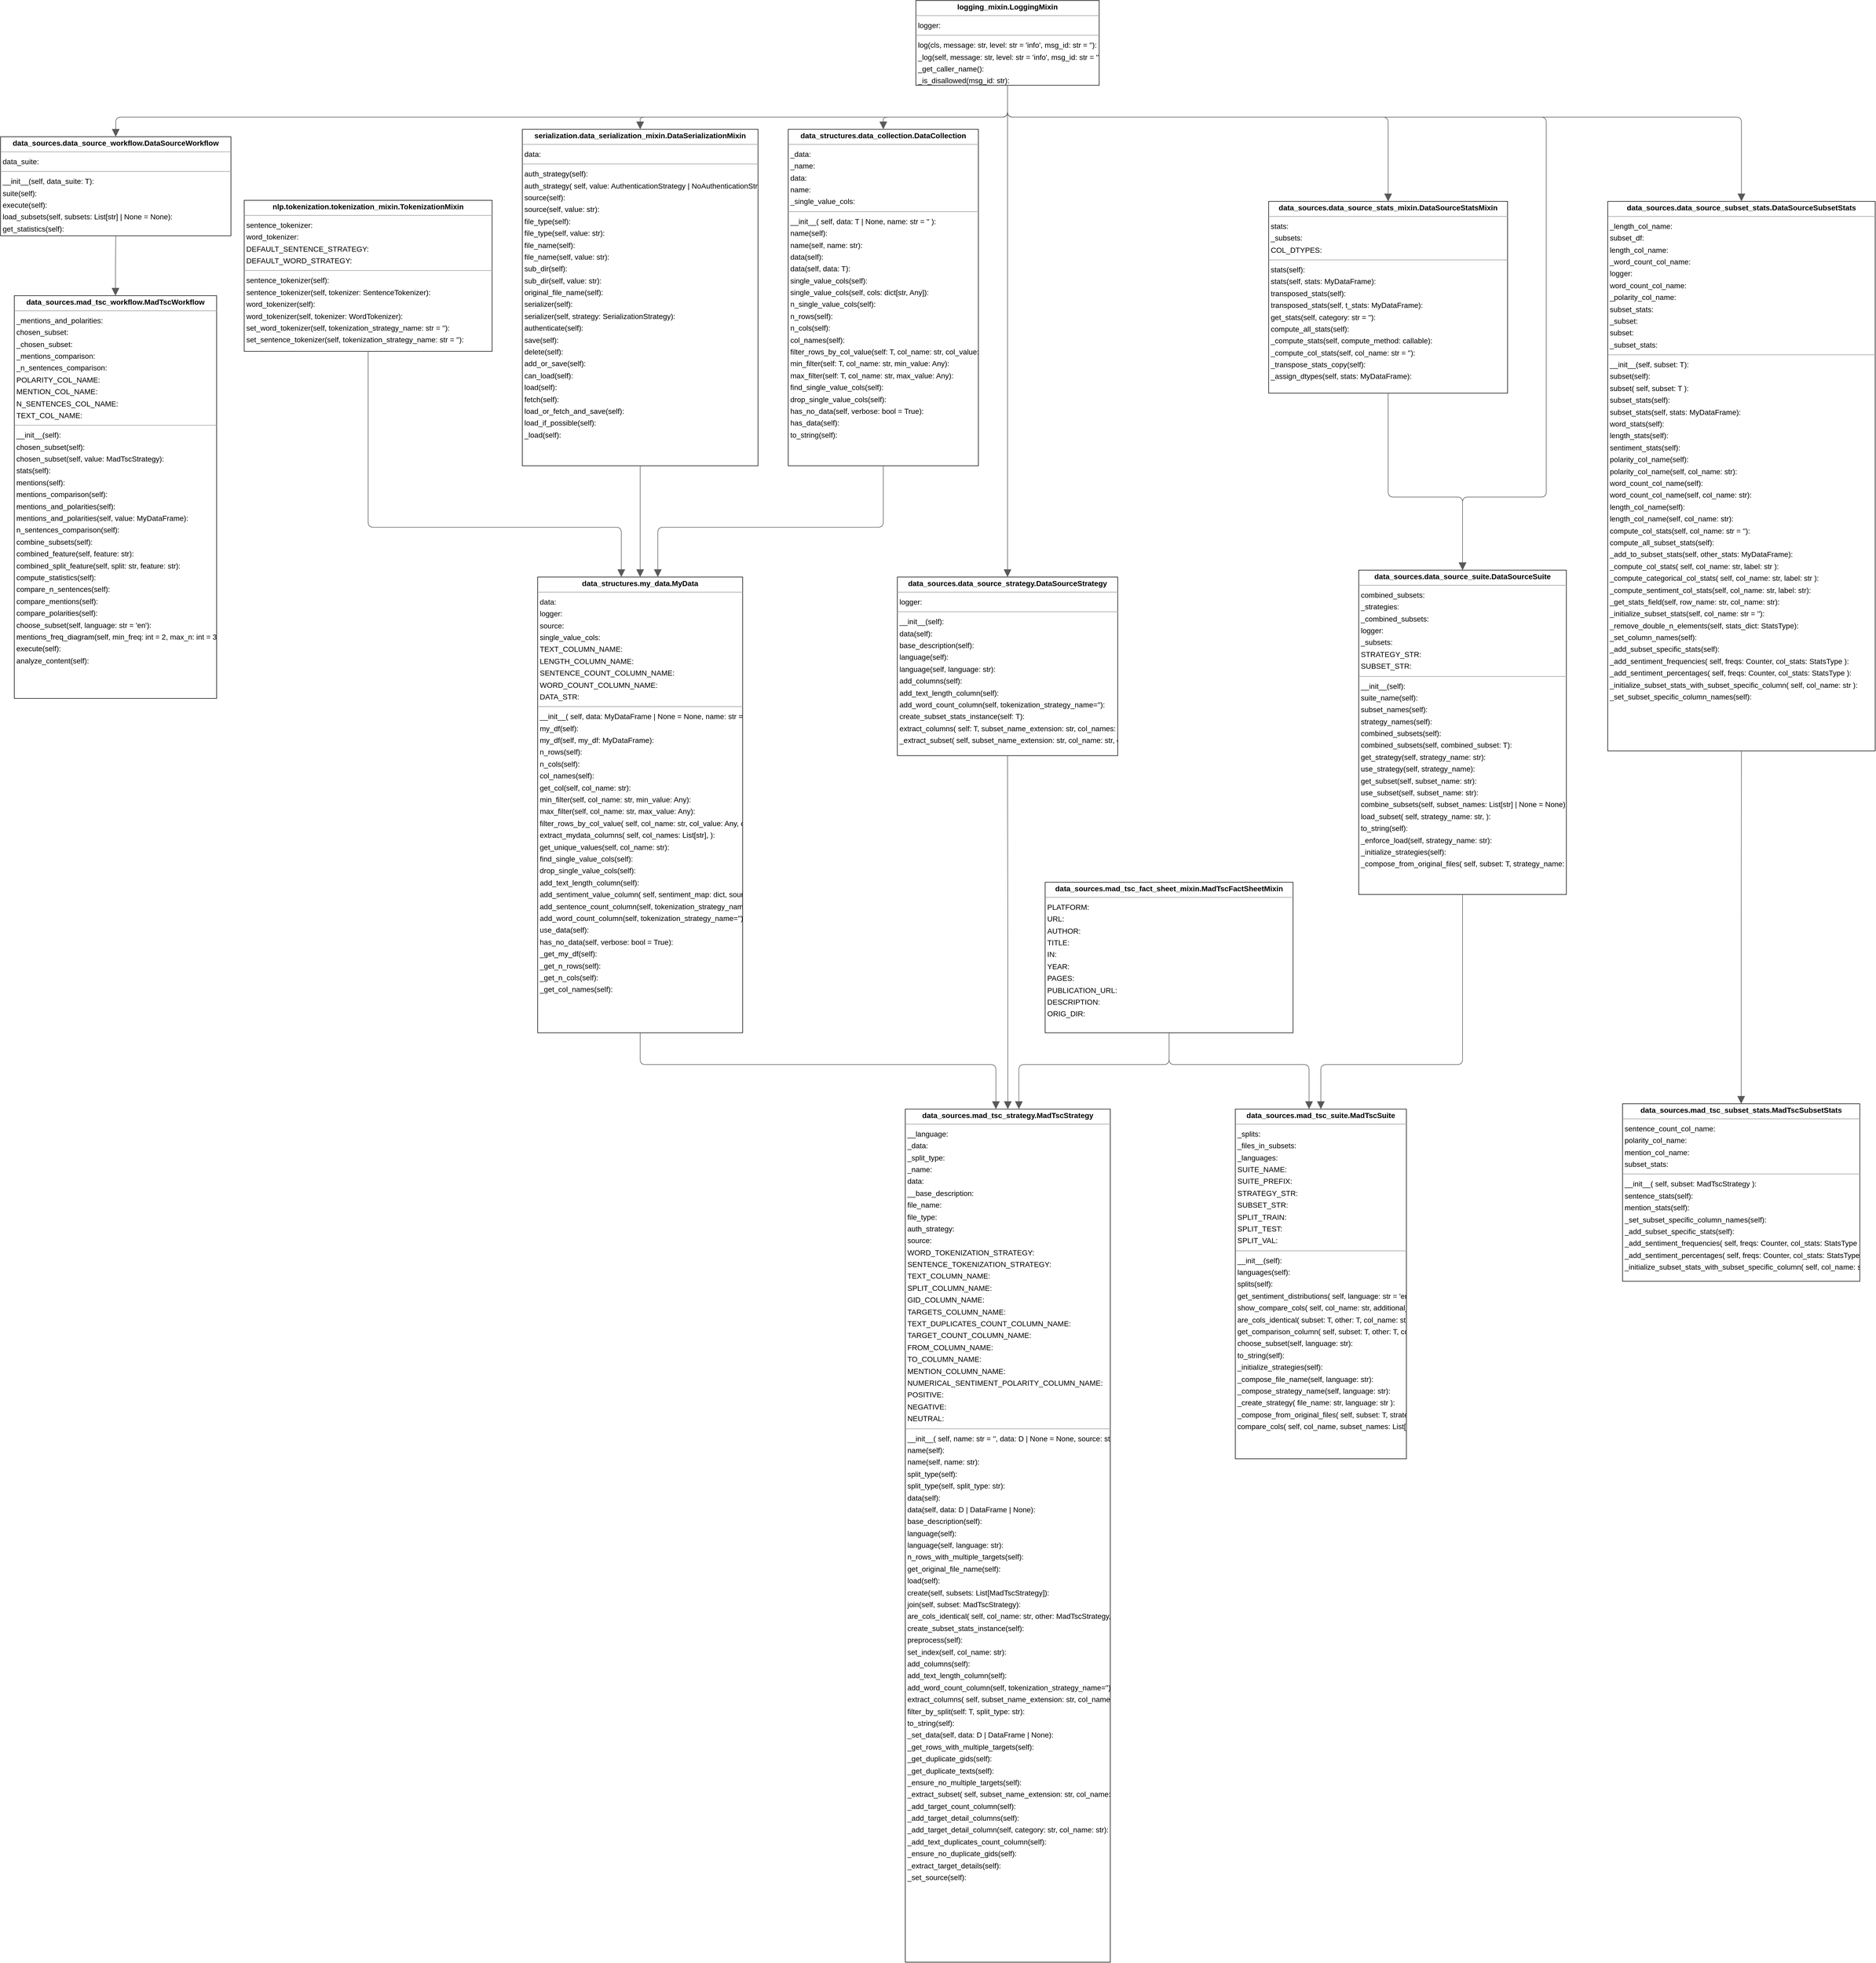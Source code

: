 <mxGraphModel dx="0" dy="0" grid="1" gridSize="10" guides="1" tooltips="1" connect="1" arrows="1" fold="1" page="0" pageScale="1" background="none" math="0" shadow="0">
  <root>
    <mxCell id="0" />
    <mxCell id="1" parent="0" />
    <mxCell id="node9" parent="1" vertex="1" value="&lt;p style=&quot;margin:0px;margin-top:4px;text-align:center;&quot;&gt;&lt;b&gt;data_sources.data_source_stats_mixin.DataSourceStatsMixin&lt;/b&gt;&lt;/p&gt;&lt;hr size=&quot;1&quot;/&gt;&lt;p style=&quot;margin:0 0 0 4px;line-height:1.6;&quot;&gt; stats: &lt;br/&gt; _subsets: &lt;br/&gt; COL_DTYPES: &lt;/p&gt;&lt;hr size=&quot;1&quot;/&gt;&lt;p style=&quot;margin:0 0 0 4px;line-height:1.6;&quot;&gt; stats(self): &lt;br/&gt; stats(self, stats: MyDataFrame): &lt;br/&gt; transposed_stats(self): &lt;br/&gt; transposed_stats(self, t_stats: MyDataFrame): &lt;br/&gt; get_stats(self, category: str = &amp;#39;&amp;#39;): &lt;br/&gt; compute_all_stats(self): &lt;br/&gt; _compute_stats(self, compute_method: callable): &lt;br/&gt; _compute_col_stats(self, col_name: str = &amp;#39;&amp;#39;): &lt;br/&gt; _transpose_stats_copy(self): &lt;br/&gt; _assign_dtypes(self, stats: MyDataFrame): &lt;/p&gt;" style="verticalAlign=top;align=left;overflow=fill;fontSize=14;fontFamily=Helvetica;html=1;rounded=0;shadow=0;comic=0;labelBackgroundColor=none;strokeWidth=1;">
      <mxGeometry x="-1902" y="148" width="451" height="362" as="geometry" />
    </mxCell>
    <mxCell id="node7" parent="1" vertex="1" value="&lt;p style=&quot;margin:0px;margin-top:4px;text-align:center;&quot;&gt;&lt;b&gt;data_sources.data_source_strategy.DataSourceStrategy&lt;/b&gt;&lt;/p&gt;&lt;hr size=&quot;1&quot;/&gt;&lt;p style=&quot;margin:0 0 0 4px;line-height:1.6;&quot;&gt; logger: &lt;/p&gt;&lt;hr size=&quot;1&quot;/&gt;&lt;p style=&quot;margin:0 0 0 4px;line-height:1.6;&quot;&gt; __init__(self): &lt;br/&gt; data(self): &lt;br/&gt; base_description(self): &lt;br/&gt; language(self): &lt;br/&gt; language(self, language: str): &lt;br/&gt; add_columns(self): &lt;br/&gt; add_text_length_column(self): &lt;br/&gt; add_word_count_column(self, tokenization_strategy_name=&amp;#39;&amp;#39;): &lt;br/&gt; create_subset_stats_instance(self: T): &lt;br/&gt; extract_columns(             self: T,             subset_name_extension: str,             col_names: List[str]     ): &lt;br/&gt; _extract_subset(             self,             subset_name_extension: str,             col_name: str,             col_value: Any     ): &lt;/p&gt;" style="verticalAlign=top;align=left;overflow=fill;fontSize=14;fontFamily=Helvetica;html=1;rounded=0;shadow=0;comic=0;labelBackgroundColor=none;strokeWidth=1;">
      <mxGeometry x="-2603" y="857" width="416" height="337" as="geometry" />
    </mxCell>
    <mxCell id="node10" parent="1" vertex="1" value="&lt;p style=&quot;margin:0px;margin-top:4px;text-align:center;&quot;&gt;&lt;b&gt;data_sources.data_source_subset_stats.DataSourceSubsetStats&lt;/b&gt;&lt;/p&gt;&lt;hr size=&quot;1&quot;/&gt;&lt;p style=&quot;margin:0 0 0 4px;line-height:1.6;&quot;&gt; _length_col_name: &lt;br/&gt; subset_df: &lt;br/&gt; length_col_name: &lt;br/&gt; _word_count_col_name: &lt;br/&gt; logger: &lt;br/&gt; word_count_col_name: &lt;br/&gt; _polarity_col_name: &lt;br/&gt; subset_stats: &lt;br/&gt; _subset: &lt;br/&gt; subset: &lt;br/&gt; _subset_stats: &lt;/p&gt;&lt;hr size=&quot;1&quot;/&gt;&lt;p style=&quot;margin:0 0 0 4px;line-height:1.6;&quot;&gt; __init__(self, subset: T): &lt;br/&gt; subset(self): &lt;br/&gt; subset(             self,             subset: T     ): &lt;br/&gt; subset_stats(self): &lt;br/&gt; subset_stats(self, stats: MyDataFrame): &lt;br/&gt; word_stats(self): &lt;br/&gt; length_stats(self): &lt;br/&gt; sentiment_stats(self): &lt;br/&gt; polarity_col_name(self): &lt;br/&gt; polarity_col_name(self, col_name: str): &lt;br/&gt; word_count_col_name(self): &lt;br/&gt; word_count_col_name(self, col_name: str): &lt;br/&gt; length_col_name(self): &lt;br/&gt; length_col_name(self, col_name: str): &lt;br/&gt; compute_col_stats(self, col_name: str = &amp;#39;&amp;#39;): &lt;br/&gt; compute_all_subset_stats(self): &lt;br/&gt; _add_to_subset_stats(self, other_stats: MyDataFrame): &lt;br/&gt; _compute_col_stats(             self,             col_name: str,             label: str     ): &lt;br/&gt; _compute_categorical_col_stats(             self,             col_name: str,             label: str     ): &lt;br/&gt; _compute_sentiment_col_stats(self, col_name: str, label: str): &lt;br/&gt; _get_stats_field(self, row_name: str, col_name: str): &lt;br/&gt; _initialize_subset_stats(self, col_name: str = &amp;#39;&amp;#39;): &lt;br/&gt; _remove_double_n_elements(self, stats_dict: StatsType): &lt;br/&gt; _set_column_names(self): &lt;br/&gt; _add_subset_specific_stats(self): &lt;br/&gt; _add_sentiment_frequencies(             self,             freqs: Counter,             col_stats: StatsType     ): &lt;br/&gt; _add_sentiment_percentages(             self,             freqs: Counter,             col_stats: StatsType     ): &lt;br/&gt; _initialize_subset_stats_with_subset_specific_column(             self,             col_name: str     ): &lt;br/&gt; _set_subset_specific_column_names(self): &lt;/p&gt;" style="verticalAlign=top;align=left;overflow=fill;fontSize=14;fontFamily=Helvetica;html=1;rounded=0;shadow=0;comic=0;labelBackgroundColor=none;strokeWidth=1;">
      <mxGeometry x="-1262" y="148" width="505" height="1037" as="geometry" />
    </mxCell>
    <mxCell id="node11" parent="1" vertex="1" value="&lt;p style=&quot;margin:0px;margin-top:4px;text-align:center;&quot;&gt;&lt;b&gt;data_sources.data_source_suite.DataSourceSuite&lt;/b&gt;&lt;/p&gt;&lt;hr size=&quot;1&quot;/&gt;&lt;p style=&quot;margin:0 0 0 4px;line-height:1.6;&quot;&gt; combined_subsets: &lt;br/&gt; _strategies: &lt;br/&gt; _combined_subsets: &lt;br/&gt; logger: &lt;br/&gt; _subsets: &lt;br/&gt; STRATEGY_STR: &lt;br/&gt; SUBSET_STR: &lt;/p&gt;&lt;hr size=&quot;1&quot;/&gt;&lt;p style=&quot;margin:0 0 0 4px;line-height:1.6;&quot;&gt; __init__(self): &lt;br/&gt; suite_name(self): &lt;br/&gt; subset_names(self): &lt;br/&gt; strategy_names(self): &lt;br/&gt; combined_subsets(self): &lt;br/&gt; combined_subsets(self, combined_subset: T): &lt;br/&gt; get_strategy(self, strategy_name: str): &lt;br/&gt; use_strategy(self, strategy_name): &lt;br/&gt; get_subset(self, subset_name: str): &lt;br/&gt; use_subset(self, subset_name: str): &lt;br/&gt; combine_subsets(self, subset_names: List[str] | None = None): &lt;br/&gt; load_subset(             self,             strategy_name: str,     ): &lt;br/&gt; to_string(self): &lt;br/&gt; _enforce_load(self, strategy_name: str): &lt;br/&gt; _initialize_strategies(self): &lt;br/&gt; _compose_from_original_files(             self,             subset: T,             strategy_name: str     ): &lt;/p&gt;" style="verticalAlign=top;align=left;overflow=fill;fontSize=14;fontFamily=Helvetica;html=1;rounded=0;shadow=0;comic=0;labelBackgroundColor=none;strokeWidth=1;">
      <mxGeometry x="-1732" y="844" width="392" height="612" as="geometry" />
    </mxCell>
    <mxCell id="node12" parent="1" vertex="1" value="&lt;p style=&quot;margin:0px;margin-top:4px;text-align:center;&quot;&gt;&lt;b&gt;data_sources.data_source_workflow.DataSourceWorkflow&lt;/b&gt;&lt;/p&gt;&lt;hr size=&quot;1&quot;/&gt;&lt;p style=&quot;margin:0 0 0 4px;line-height:1.6;&quot;&gt; data_suite: &lt;/p&gt;&lt;hr size=&quot;1&quot;/&gt;&lt;p style=&quot;margin:0 0 0 4px;line-height:1.6;&quot;&gt; __init__(self, data_suite: T): &lt;br/&gt; suite(self): &lt;br/&gt; execute(self): &lt;br/&gt; load_subsets(self, subsets: List[str] | None = None): &lt;br/&gt; get_statistics(self): &lt;/p&gt;" style="verticalAlign=top;align=left;overflow=fill;fontSize=14;fontFamily=Helvetica;html=1;rounded=0;shadow=0;comic=0;labelBackgroundColor=none;strokeWidth=1;">
      <mxGeometry x="-4296" y="26" width="435" height="187" as="geometry" />
    </mxCell>
    <mxCell id="node5" parent="1" vertex="1" value="&lt;p style=&quot;margin:0px;margin-top:4px;text-align:center;&quot;&gt;&lt;b&gt;data_sources.mad_tsc_fact_sheet_mixin.MadTscFactSheetMixin&lt;/b&gt;&lt;/p&gt;&lt;hr size=&quot;1&quot;/&gt;&lt;p style=&quot;margin:0 0 0 4px;line-height:1.6;&quot;&gt; PLATFORM: &lt;br/&gt; URL: &lt;br/&gt; AUTHOR: &lt;br/&gt; TITLE: &lt;br/&gt; IN: &lt;br/&gt; YEAR: &lt;br/&gt; PAGES: &lt;br/&gt; PUBLICATION_URL: &lt;br/&gt; DESCRIPTION: &lt;br/&gt; ORIG_DIR: &lt;/p&gt;" style="verticalAlign=top;align=left;overflow=fill;fontSize=14;fontFamily=Helvetica;html=1;rounded=0;shadow=0;comic=0;labelBackgroundColor=none;strokeWidth=1;">
      <mxGeometry x="-2324" y="1433" width="468" height="284" as="geometry" />
    </mxCell>
    <mxCell id="node1" parent="1" vertex="1" value="&lt;p style=&quot;margin:0px;margin-top:4px;text-align:center;&quot;&gt;&lt;b&gt;data_sources.mad_tsc_strategy.MadTscStrategy&lt;/b&gt;&lt;/p&gt;&lt;hr size=&quot;1&quot;/&gt;&lt;p style=&quot;margin:0 0 0 4px;line-height:1.6;&quot;&gt; __language: &lt;br/&gt; _data: &lt;br/&gt; _split_type: &lt;br/&gt; _name: &lt;br/&gt; data: &lt;br/&gt; __base_description: &lt;br/&gt; file_name: &lt;br/&gt; file_type: &lt;br/&gt; auth_strategy: &lt;br/&gt; source: &lt;br/&gt; WORD_TOKENIZATION_STRATEGY: &lt;br/&gt; SENTENCE_TOKENIZATION_STRATEGY: &lt;br/&gt; TEXT_COLUMN_NAME: &lt;br/&gt; SPLIT_COLUMN_NAME: &lt;br/&gt; GID_COLUMN_NAME: &lt;br/&gt; TARGETS_COLUMN_NAME: &lt;br/&gt; TEXT_DUPLICATES_COUNT_COLUMN_NAME: &lt;br/&gt; TARGET_COUNT_COLUMN_NAME: &lt;br/&gt; FROM_COLUMN_NAME: &lt;br/&gt; TO_COLUMN_NAME: &lt;br/&gt; MENTION_COLUMN_NAME: &lt;br/&gt; NUMERICAL_SENTIMENT_POLARITY_COLUMN_NAME: &lt;br/&gt; POSITIVE: &lt;br/&gt; NEGATIVE: &lt;br/&gt; NEUTRAL: &lt;/p&gt;&lt;hr size=&quot;1&quot;/&gt;&lt;p style=&quot;margin:0 0 0 4px;line-height:1.6;&quot;&gt; __init__(             self,             name: str = &amp;#39;&amp;#39;,             data: D | None = None,             source: str = &amp;#39;&amp;#39;,             base_description: str = &amp;#39;&amp;#39;     ): &lt;br/&gt; name(self): &lt;br/&gt; name(self, name: str): &lt;br/&gt; split_type(self): &lt;br/&gt; split_type(self, split_type: str): &lt;br/&gt; data(self): &lt;br/&gt; data(self, data: D | DataFrame | None): &lt;br/&gt; base_description(self): &lt;br/&gt; language(self): &lt;br/&gt; language(self, language: str): &lt;br/&gt; n_rows_with_multiple_targets(self): &lt;br/&gt; get_original_file_name(self): &lt;br/&gt; load(self): &lt;br/&gt; create(self, subsets: List[MadTscStrategy]): &lt;br/&gt; join(self, subset: MadTscStrategy): &lt;br/&gt; are_cols_identical(             self,             col_name: str,             other: MadTscStrategy,             other_col_name: str     ): &lt;br/&gt; create_subset_stats_instance(self): &lt;br/&gt; preprocess(self): &lt;br/&gt; set_index(self, col_name: str): &lt;br/&gt; add_columns(self): &lt;br/&gt; add_text_length_column(self): &lt;br/&gt; add_word_count_column(self, tokenization_strategy_name=&amp;#39;&amp;#39;): &lt;br/&gt; extract_columns(             self,             subset_name_extension: str,             col_names: List[str]     ): &lt;br/&gt; filter_by_split(self: T, split_type: str): &lt;br/&gt; to_string(self): &lt;br/&gt; _set_data(self, data: D | DataFrame | None): &lt;br/&gt; _get_rows_with_multiple_targets(self): &lt;br/&gt; _get_duplicate_gids(self): &lt;br/&gt; _get_duplicate_texts(self): &lt;br/&gt; _ensure_no_multiple_targets(self): &lt;br/&gt; _extract_subset(             self,             subset_name_extension: str,             col_name: str,             col_value: Any     ): &lt;br/&gt; _add_target_count_column(self): &lt;br/&gt; _add_target_detail_columns(self): &lt;br/&gt; _add_target_detail_column(self, category: str, col_name: str): &lt;br/&gt; _add_text_duplicates_count_column(self): &lt;br/&gt; _ensure_no_duplicate_gids(self): &lt;br/&gt; _extract_target_details(self): &lt;br/&gt; _set_source(self): &lt;/p&gt;" style="verticalAlign=top;align=left;overflow=fill;fontSize=14;fontFamily=Helvetica;html=1;rounded=0;shadow=0;comic=0;labelBackgroundColor=none;strokeWidth=1;">
      <mxGeometry x="-2588" y="1861" width="387" height="1610" as="geometry" />
    </mxCell>
    <mxCell id="node14" parent="1" vertex="1" value="&lt;p style=&quot;margin:0px;margin-top:4px;text-align:center;&quot;&gt;&lt;b&gt;data_sources.mad_tsc_subset_stats.MadTscSubsetStats&lt;/b&gt;&lt;/p&gt;&lt;hr size=&quot;1&quot;/&gt;&lt;p style=&quot;margin:0 0 0 4px;line-height:1.6;&quot;&gt; sentence_count_col_name: &lt;br/&gt; polarity_col_name: &lt;br/&gt; mention_col_name: &lt;br/&gt; subset_stats: &lt;/p&gt;&lt;hr size=&quot;1&quot;/&gt;&lt;p style=&quot;margin:0 0 0 4px;line-height:1.6;&quot;&gt; __init__(             self,             subset: MadTscStrategy     ): &lt;br/&gt; sentence_stats(self): &lt;br/&gt; mention_stats(self): &lt;br/&gt; _set_subset_specific_column_names(self): &lt;br/&gt; _add_subset_specific_stats(self): &lt;br/&gt; _add_sentiment_frequencies(             self,             freqs: Counter,             col_stats: StatsType     ): &lt;br/&gt; _add_sentiment_percentages(             self,             freqs: Counter,             col_stats: StatsType     ): &lt;br/&gt; _initialize_subset_stats_with_subset_specific_column(             self,             col_name: str = &amp;#39;&amp;#39;     ): &lt;/p&gt;" style="verticalAlign=top;align=left;overflow=fill;fontSize=14;fontFamily=Helvetica;html=1;rounded=0;shadow=0;comic=0;labelBackgroundColor=none;strokeWidth=1;">
      <mxGeometry x="-1234" y="1851" width="448" height="335" as="geometry" />
    </mxCell>
    <mxCell id="node13" parent="1" vertex="1" value="&lt;p style=&quot;margin:0px;margin-top:4px;text-align:center;&quot;&gt;&lt;b&gt;data_sources.mad_tsc_suite.MadTscSuite&lt;/b&gt;&lt;/p&gt;&lt;hr size=&quot;1&quot;/&gt;&lt;p style=&quot;margin:0 0 0 4px;line-height:1.6;&quot;&gt; _splits: &lt;br/&gt; _files_in_subsets: &lt;br/&gt; _languages: &lt;br/&gt; SUITE_NAME: &lt;br/&gt; SUITE_PREFIX: &lt;br/&gt; STRATEGY_STR: &lt;br/&gt; SUBSET_STR: &lt;br/&gt; SPLIT_TRAIN: &lt;br/&gt; SPLIT_TEST: &lt;br/&gt; SPLIT_VAL: &lt;/p&gt;&lt;hr size=&quot;1&quot;/&gt;&lt;p style=&quot;margin:0 0 0 4px;line-height:1.6;&quot;&gt; __init__(self): &lt;br/&gt; languages(self): &lt;br/&gt; splits(self): &lt;br/&gt; get_sentiment_distributions(             self,             language: str = &amp;#39;en&amp;#39;,             batch_size: int = 100     ): &lt;br/&gt; show_compare_cols(             self,             col_name: str,             additional_col_name: str = &amp;#39;&amp;#39;     ): &lt;br/&gt; are_cols_identical(             subset: T,             other: T,             col_name: str     ): &lt;br/&gt; get_comparison_column(             self,             subset: T,             other: T,             col_name: str     ): &lt;br/&gt; choose_subset(self, language: str): &lt;br/&gt; to_string(self): &lt;br/&gt; _initialize_strategies(self): &lt;br/&gt; _compose_file_name(self, language: str): &lt;br/&gt; _compose_strategy_name(self, language: str): &lt;br/&gt; _create_strategy(             file_name: str,             language: str     ): &lt;br/&gt; _compose_from_original_files(             self,             subset: T,             strategy_name: str     ): &lt;br/&gt; compare_cols(             self,             col_name,             subset_names: List[str] | None = None     ): &lt;/p&gt;" style="verticalAlign=top;align=left;overflow=fill;fontSize=14;fontFamily=Helvetica;html=1;rounded=0;shadow=0;comic=0;labelBackgroundColor=none;strokeWidth=1;">
      <mxGeometry x="-1965" y="1861" width="323" height="660" as="geometry" />
    </mxCell>
    <mxCell id="node8" parent="1" vertex="1" value="&lt;p style=&quot;margin:0px;margin-top:4px;text-align:center;&quot;&gt;&lt;b&gt;data_sources.mad_tsc_workflow.MadTscWorkflow&lt;/b&gt;&lt;/p&gt;&lt;hr size=&quot;1&quot;/&gt;&lt;p style=&quot;margin:0 0 0 4px;line-height:1.6;&quot;&gt; _mentions_and_polarities: &lt;br/&gt; chosen_subset: &lt;br/&gt; _chosen_subset: &lt;br/&gt; _mentions_comparison: &lt;br/&gt; _n_sentences_comparison: &lt;br/&gt; POLARITY_COL_NAME: &lt;br/&gt; MENTION_COL_NAME: &lt;br/&gt; N_SENTENCES_COL_NAME: &lt;br/&gt; TEXT_COL_NAME: &lt;/p&gt;&lt;hr size=&quot;1&quot;/&gt;&lt;p style=&quot;margin:0 0 0 4px;line-height:1.6;&quot;&gt; __init__(self): &lt;br/&gt; chosen_subset(self): &lt;br/&gt; chosen_subset(self, value: MadTscStrategy): &lt;br/&gt; stats(self): &lt;br/&gt; mentions(self): &lt;br/&gt; mentions_comparison(self): &lt;br/&gt; mentions_and_polarities(self): &lt;br/&gt; mentions_and_polarities(self, value: MyDataFrame): &lt;br/&gt; n_sentences_comparison(self): &lt;br/&gt; combine_subsets(self): &lt;br/&gt; combined_feature(self, feature: str): &lt;br/&gt; combined_split_feature(self, split: str, feature: str): &lt;br/&gt; compute_statistics(self): &lt;br/&gt; compare_n_sentences(self): &lt;br/&gt; compare_mentions(self): &lt;br/&gt; compare_polarities(self): &lt;br/&gt; choose_subset(self, language: str = &amp;#39;en&amp;#39;): &lt;br/&gt; mentions_freq_diagram(self, min_freq: int = 2, max_n: int = 30): &lt;br/&gt; execute(self): &lt;br/&gt; analyze_content(self): &lt;/p&gt;" style="verticalAlign=top;align=left;overflow=fill;fontSize=14;fontFamily=Helvetica;html=1;rounded=0;shadow=0;comic=0;labelBackgroundColor=none;strokeWidth=1;">
      <mxGeometry x="-4270" y="326" width="382" height="760" as="geometry" />
    </mxCell>
    <mxCell id="node6" parent="1" vertex="1" value="&lt;p style=&quot;margin:0px;margin-top:4px;text-align:center;&quot;&gt;&lt;b&gt;data_structures.data_collection.DataCollection&lt;/b&gt;&lt;/p&gt;&lt;hr size=&quot;1&quot;/&gt;&lt;p style=&quot;margin:0 0 0 4px;line-height:1.6;&quot;&gt; _data: &lt;br/&gt; _name: &lt;br/&gt; data: &lt;br/&gt; name: &lt;br/&gt; _single_value_cols: &lt;/p&gt;&lt;hr size=&quot;1&quot;/&gt;&lt;p style=&quot;margin:0 0 0 4px;line-height:1.6;&quot;&gt; __init__(             self,             data: T | None,             name: str = &amp;#39;&amp;#39;     ): &lt;br/&gt; name(self): &lt;br/&gt; name(self, name: str): &lt;br/&gt; data(self): &lt;br/&gt; data(self, data: T): &lt;br/&gt; single_value_cols(self): &lt;br/&gt; single_value_cols(self, cols: dict[str, Any]): &lt;br/&gt; n_single_value_cols(self): &lt;br/&gt; n_rows(self): &lt;br/&gt; n_cols(self): &lt;br/&gt; col_names(self): &lt;br/&gt; filter_rows_by_col_value(self: T, col_name: str, col_value: Any): &lt;br/&gt; min_filter(self: T, col_name: str, min_value: Any): &lt;br/&gt; max_filter(self: T, col_name: str, max_value: Any): &lt;br/&gt; find_single_value_cols(self): &lt;br/&gt; drop_single_value_cols(self): &lt;br/&gt; has_no_data(self, verbose: bool = True): &lt;br/&gt; has_data(self): &lt;br/&gt; to_string(self): &lt;/p&gt;" style="verticalAlign=top;align=left;overflow=fill;fontSize=14;fontFamily=Helvetica;html=1;rounded=0;shadow=0;comic=0;labelBackgroundColor=none;strokeWidth=1;">
      <mxGeometry x="-2809" y="12" width="359" height="635" as="geometry" />
    </mxCell>
    <mxCell id="node2" parent="1" vertex="1" value="&lt;p style=&quot;margin:0px;margin-top:4px;text-align:center;&quot;&gt;&lt;b&gt;data_structures.my_data.MyData&lt;/b&gt;&lt;/p&gt;&lt;hr size=&quot;1&quot;/&gt;&lt;p style=&quot;margin:0 0 0 4px;line-height:1.6;&quot;&gt; data: &lt;br/&gt; logger: &lt;br/&gt; source: &lt;br/&gt; single_value_cols: &lt;br/&gt; TEXT_COLUMN_NAME: &lt;br/&gt; LENGTH_COLUMN_NAME: &lt;br/&gt; SENTENCE_COUNT_COLUMN_NAME: &lt;br/&gt; WORD_COUNT_COLUMN_NAME: &lt;br/&gt; DATA_STR: &lt;/p&gt;&lt;hr size=&quot;1&quot;/&gt;&lt;p style=&quot;margin:0 0 0 4px;line-height:1.6;&quot;&gt; __init__(             self,             data: MyDataFrame | None = None,             name: str = &amp;#39;&amp;#39;,             source: str = &amp;#39;&amp;#39;     ): &lt;br/&gt; my_df(self): &lt;br/&gt; my_df(self, my_df: MyDataFrame): &lt;br/&gt; n_rows(self): &lt;br/&gt; n_cols(self): &lt;br/&gt; col_names(self): &lt;br/&gt; get_col(self, col_name: str): &lt;br/&gt; min_filter(self, col_name: str, min_value: Any): &lt;br/&gt; max_filter(self, col_name: str, max_value: Any): &lt;br/&gt; filter_rows_by_col_value(             self,             col_name: str,             col_value: Any,             op: Callable[[Any, Any], bool] = operator.eq     ): &lt;br/&gt; extract_mydata_columns(             self,             col_names: List[str],     ): &lt;br/&gt; get_unique_values(self, col_name: str): &lt;br/&gt; find_single_value_cols(self): &lt;br/&gt; drop_single_value_cols(self): &lt;br/&gt; add_text_length_column(self): &lt;br/&gt; add_sentiment_value_column(             self,             sentiment_map: dict,             source_col: str,             target_col: str     ): &lt;br/&gt; add_sentence_count_column(self, tokenization_strategy_name: str = &amp;#39;&amp;#39;): &lt;br/&gt; add_word_count_column(self, tokenization_strategy_name=&amp;#39;&amp;#39;): &lt;br/&gt; use_data(self): &lt;br/&gt; has_no_data(self, verbose: bool = True): &lt;br/&gt; _get_my_df(self): &lt;br/&gt; _get_n_rows(self): &lt;br/&gt; _get_n_cols(self): &lt;br/&gt; _get_col_names(self): &lt;/p&gt;" style="verticalAlign=top;align=left;overflow=fill;fontSize=14;fontFamily=Helvetica;html=1;rounded=0;shadow=0;comic=0;labelBackgroundColor=none;strokeWidth=1;">
      <mxGeometry x="-3282" y="857" width="387" height="860" as="geometry" />
    </mxCell>
    <mxCell id="node4" parent="1" vertex="1" value="&lt;p style=&quot;margin:0px;margin-top:4px;text-align:center;&quot;&gt;&lt;b&gt;logging_mixin.LoggingMixin&lt;/b&gt;&lt;/p&gt;&lt;hr size=&quot;1&quot;/&gt;&lt;p style=&quot;margin:0 0 0 4px;line-height:1.6;&quot;&gt; logger: &lt;/p&gt;&lt;hr size=&quot;1&quot;/&gt;&lt;p style=&quot;margin:0 0 0 4px;line-height:1.6;&quot;&gt; log(cls, message: str, level: str = &amp;#39;info&amp;#39;, msg_id: str = &amp;#39;&amp;#39;): &lt;br/&gt; _log(self, message: str, level: str = &amp;#39;info&amp;#39;, msg_id: str = &amp;#39;&amp;#39;): &lt;br/&gt; _get_caller_name(): &lt;br/&gt; _is_disallowed(msg_id: str): &lt;/p&gt;" style="verticalAlign=top;align=left;overflow=fill;fontSize=14;fontFamily=Helvetica;html=1;rounded=0;shadow=0;comic=0;labelBackgroundColor=none;strokeWidth=1;">
      <mxGeometry x="-2568" y="-231" width="346" height="160" as="geometry" />
    </mxCell>
    <mxCell id="node3" parent="1" vertex="1" value="&lt;p style=&quot;margin:0px;margin-top:4px;text-align:center;&quot;&gt;&lt;b&gt;nlp.tokenization.tokenization_mixin.TokenizationMixin&lt;/b&gt;&lt;/p&gt;&lt;hr size=&quot;1&quot;/&gt;&lt;p style=&quot;margin:0 0 0 4px;line-height:1.6;&quot;&gt; sentence_tokenizer: &lt;br/&gt; word_tokenizer: &lt;br/&gt; DEFAULT_SENTENCE_STRATEGY: &lt;br/&gt; DEFAULT_WORD_STRATEGY: &lt;/p&gt;&lt;hr size=&quot;1&quot;/&gt;&lt;p style=&quot;margin:0 0 0 4px;line-height:1.6;&quot;&gt; sentence_tokenizer(self): &lt;br/&gt; sentence_tokenizer(self, tokenizer: SentenceTokenizer): &lt;br/&gt; word_tokenizer(self): &lt;br/&gt; word_tokenizer(self, tokenizer: WordTokenizer): &lt;br/&gt; set_word_tokenizer(self, tokenization_strategy_name: str = &amp;#39;&amp;#39;): &lt;br/&gt; set_sentence_tokenizer(self, tokenization_strategy_name: str = &amp;#39;&amp;#39;): &lt;/p&gt;" style="verticalAlign=top;align=left;overflow=fill;fontSize=14;fontFamily=Helvetica;html=1;rounded=0;shadow=0;comic=0;labelBackgroundColor=none;strokeWidth=1;">
      <mxGeometry x="-3836" y="146" width="468" height="285" as="geometry" />
    </mxCell>
    <mxCell id="node0" parent="1" vertex="1" value="&lt;p style=&quot;margin:0px;margin-top:4px;text-align:center;&quot;&gt;&lt;b&gt;serialization.data_serialization_mixin.DataSerializationMixin&lt;/b&gt;&lt;/p&gt;&lt;hr size=&quot;1&quot;/&gt;&lt;p style=&quot;margin:0 0 0 4px;line-height:1.6;&quot;&gt; data: &lt;/p&gt;&lt;hr size=&quot;1&quot;/&gt;&lt;p style=&quot;margin:0 0 0 4px;line-height:1.6;&quot;&gt; auth_strategy(self): &lt;br/&gt; auth_strategy(             self,             value: AuthenticationStrategy | NoAuthenticationStrategy     ): &lt;br/&gt; source(self): &lt;br/&gt; source(self, value: str): &lt;br/&gt; file_type(self): &lt;br/&gt; file_type(self, value: str): &lt;br/&gt; file_name(self): &lt;br/&gt; file_name(self, value: str): &lt;br/&gt; sub_dir(self): &lt;br/&gt; sub_dir(self, value: str): &lt;br/&gt; original_file_name(self): &lt;br/&gt; serializer(self): &lt;br/&gt; serializer(self, strategy: SerializationStrategy): &lt;br/&gt; authenticate(self): &lt;br/&gt; save(self): &lt;br/&gt; delete(self): &lt;br/&gt; add_or_save(self): &lt;br/&gt; can_load(self): &lt;br/&gt; load(self): &lt;br/&gt; fetch(self): &lt;br/&gt; load_or_fetch_and_save(self): &lt;br/&gt; load_if_possible(self): &lt;br/&gt; _load(self): &lt;/p&gt;" style="verticalAlign=top;align=left;overflow=fill;fontSize=14;fontFamily=Helvetica;html=1;rounded=0;shadow=0;comic=0;labelBackgroundColor=none;strokeWidth=1;">
      <mxGeometry x="-3311" y="12" width="445" height="635" as="geometry" />
    </mxCell>
    <mxCell id="edge12" edge="1" value="" parent="1" source="node9" target="node4" style="html=1;rounded=1;edgeStyle=orthogonalEdgeStyle;dashed=0;startArrow=block;startSize=12;endArrow=none;strokeColor=#595959;exitX=0.500;exitY=0.000;exitDx=0;exitDy=0;entryX=0.500;entryY=1.000;entryDx=0;entryDy=0;">
      <mxGeometry width="50" height="50" relative="1" as="geometry">
        <Array as="points">
          <mxPoint x="-1677" y="-11" />
          <mxPoint x="-2395" y="-11" />
        </Array>
      </mxGeometry>
    </mxCell>
    <mxCell id="edge3" edge="1" value="" parent="1" source="node7" target="node4" style="html=1;rounded=1;edgeStyle=orthogonalEdgeStyle;dashed=0;startArrow=block;startSize=12;endArrow=none;strokeColor=#595959;exitX=0.500;exitY=0.000;exitDx=0;exitDy=0;entryX=0.500;entryY=1.000;entryDx=0;entryDy=0;">
      <mxGeometry width="50" height="50" relative="1" as="geometry">
        <Array as="points" />
      </mxGeometry>
    </mxCell>
    <mxCell id="edge16" edge="1" value="" parent="1" source="node10" target="node4" style="html=1;rounded=1;edgeStyle=orthogonalEdgeStyle;dashed=0;startArrow=block;startSize=12;endArrow=none;strokeColor=#595959;exitX=0.500;exitY=0.000;exitDx=0;exitDy=0;entryX=0.500;entryY=1.000;entryDx=0;entryDy=0;">
      <mxGeometry width="50" height="50" relative="1" as="geometry">
        <Array as="points">
          <mxPoint x="-1010" y="-11" />
          <mxPoint x="-2395" y="-11" />
        </Array>
      </mxGeometry>
    </mxCell>
    <mxCell id="edge13" edge="1" value="" parent="1" source="node11" target="node9" style="html=1;rounded=1;edgeStyle=orthogonalEdgeStyle;dashed=0;startArrow=block;startSize=12;endArrow=none;strokeColor=#595959;exitX=0.500;exitY=0.000;exitDx=0;exitDy=0;entryX=0.500;entryY=1.000;entryDx=0;entryDy=0;">
      <mxGeometry width="50" height="50" relative="1" as="geometry">
        <Array as="points">
          <mxPoint x="-1536" y="706" />
          <mxPoint x="-1677" y="706" />
        </Array>
      </mxGeometry>
    </mxCell>
    <mxCell id="edge14" edge="1" value="" parent="1" source="node11" target="node4" style="html=1;rounded=1;edgeStyle=orthogonalEdgeStyle;dashed=0;startArrow=block;startSize=12;endArrow=none;strokeColor=#595959;exitX=0.500;exitY=0.000;exitDx=0;exitDy=0;entryX=0.500;entryY=1.000;entryDx=0;entryDy=0;">
      <mxGeometry width="50" height="50" relative="1" as="geometry">
        <Array as="points">
          <mxPoint x="-1536" y="706" />
          <mxPoint x="-1378" y="706" />
          <mxPoint x="-1378" y="-11" />
          <mxPoint x="-2395" y="-11" />
        </Array>
      </mxGeometry>
    </mxCell>
    <mxCell id="edge10" edge="1" value="" parent="1" source="node12" target="node4" style="html=1;rounded=1;edgeStyle=orthogonalEdgeStyle;dashed=0;startArrow=block;startSize=12;endArrow=none;strokeColor=#595959;exitX=0.500;exitY=0.000;exitDx=0;exitDy=0;entryX=0.500;entryY=1.000;entryDx=0;entryDy=0;">
      <mxGeometry width="50" height="50" relative="1" as="geometry">
        <Array as="points">
          <mxPoint x="-4079" y="-11" />
          <mxPoint x="-2395" y="-11" />
        </Array>
      </mxGeometry>
    </mxCell>
    <mxCell id="edge6" edge="1" value="" parent="1" source="node1" target="node7" style="html=1;rounded=1;edgeStyle=orthogonalEdgeStyle;dashed=0;startArrow=block;startSize=12;endArrow=none;strokeColor=#595959;exitX=0.500;exitY=0.000;exitDx=0;exitDy=0;entryX=0.500;entryY=1.000;entryDx=0;entryDy=0;">
      <mxGeometry width="50" height="50" relative="1" as="geometry">
        <Array as="points" />
      </mxGeometry>
    </mxCell>
    <mxCell id="edge0" edge="1" value="" parent="1" source="node1" target="node5" style="html=1;rounded=1;edgeStyle=orthogonalEdgeStyle;dashed=0;startArrow=block;startSize=12;endArrow=none;strokeColor=#595959;exitX=0.554;exitY=0.000;exitDx=0;exitDy=0;entryX=0.500;entryY=1.000;entryDx=0;entryDy=0;">
      <mxGeometry width="50" height="50" relative="1" as="geometry">
        <Array as="points">
          <mxPoint x="-2374" y="1777" />
          <mxPoint x="-2090" y="1777" />
        </Array>
      </mxGeometry>
    </mxCell>
    <mxCell id="edge4" edge="1" value="" parent="1" source="node1" target="node2" style="html=1;rounded=1;edgeStyle=orthogonalEdgeStyle;dashed=0;startArrow=block;startSize=12;endArrow=none;strokeColor=#595959;exitX=0.442;exitY=0.000;exitDx=0;exitDy=0;entryX=0.500;entryY=1.000;entryDx=0;entryDy=0;">
      <mxGeometry width="50" height="50" relative="1" as="geometry">
        <Array as="points">
          <mxPoint x="-2417" y="1777" />
          <mxPoint x="-3089" y="1777" />
        </Array>
      </mxGeometry>
    </mxCell>
    <mxCell id="edge17" edge="1" value="" parent="1" source="node14" target="node10" style="html=1;rounded=1;edgeStyle=orthogonalEdgeStyle;dashed=0;startArrow=block;startSize=12;endArrow=none;strokeColor=#595959;exitX=0.500;exitY=0.000;exitDx=0;exitDy=0;entryX=0.500;entryY=1.000;entryDx=0;entryDy=0;">
      <mxGeometry width="50" height="50" relative="1" as="geometry">
        <Array as="points" />
      </mxGeometry>
    </mxCell>
    <mxCell id="edge11" edge="1" value="" parent="1" source="node13" target="node11" style="html=1;rounded=1;edgeStyle=orthogonalEdgeStyle;dashed=0;startArrow=block;startSize=12;endArrow=none;strokeColor=#595959;exitX=0.500;exitY=0.000;exitDx=0;exitDy=0;entryX=0.500;entryY=1.000;entryDx=0;entryDy=0;">
      <mxGeometry width="50" height="50" relative="1" as="geometry">
        <Array as="points">
          <mxPoint x="-1803" y="1777" />
          <mxPoint x="-1536" y="1777" />
        </Array>
      </mxGeometry>
    </mxCell>
    <mxCell id="edge15" edge="1" value="" parent="1" source="node13" target="node5" style="html=1;rounded=1;edgeStyle=orthogonalEdgeStyle;dashed=0;startArrow=block;startSize=12;endArrow=none;strokeColor=#595959;exitX=0.431;exitY=0.000;exitDx=0;exitDy=0;entryX=0.500;entryY=1.000;entryDx=0;entryDy=0;">
      <mxGeometry width="50" height="50" relative="1" as="geometry">
        <Array as="points">
          <mxPoint x="-1825" y="1777" />
          <mxPoint x="-2090" y="1777" />
        </Array>
      </mxGeometry>
    </mxCell>
    <mxCell id="edge9" edge="1" value="" parent="1" source="node8" target="node12" style="html=1;rounded=1;edgeStyle=orthogonalEdgeStyle;dashed=0;startArrow=block;startSize=12;endArrow=none;strokeColor=#595959;exitX=0.500;exitY=0.000;exitDx=0;exitDy=0;entryX=0.500;entryY=1.000;entryDx=0;entryDy=0;">
      <mxGeometry width="50" height="50" relative="1" as="geometry">
        <Array as="points" />
      </mxGeometry>
    </mxCell>
    <mxCell id="edge7" edge="1" value="" parent="1" source="node6" target="node4" style="html=1;rounded=1;edgeStyle=orthogonalEdgeStyle;dashed=0;startArrow=block;startSize=12;endArrow=none;strokeColor=#595959;exitX=0.500;exitY=0.000;exitDx=0;exitDy=0;entryX=0.500;entryY=1.000;entryDx=0;entryDy=0;">
      <mxGeometry width="50" height="50" relative="1" as="geometry">
        <Array as="points">
          <mxPoint x="-2630" y="-11" />
          <mxPoint x="-2395" y="-11" />
        </Array>
      </mxGeometry>
    </mxCell>
    <mxCell id="edge1" edge="1" value="" parent="1" source="node2" target="node6" style="html=1;rounded=1;edgeStyle=orthogonalEdgeStyle;dashed=0;startArrow=block;startSize=12;endArrow=none;strokeColor=#595959;exitX=0.586;exitY=0.000;exitDx=0;exitDy=0;entryX=0.500;entryY=1.000;entryDx=0;entryDy=0;">
      <mxGeometry width="50" height="50" relative="1" as="geometry">
        <Array as="points">
          <mxPoint x="-3055" y="763" />
          <mxPoint x="-2630" y="763" />
        </Array>
      </mxGeometry>
    </mxCell>
    <mxCell id="edge8" edge="1" value="" parent="1" source="node2" target="node3" style="html=1;rounded=1;edgeStyle=orthogonalEdgeStyle;dashed=0;startArrow=block;startSize=12;endArrow=none;strokeColor=#595959;exitX=0.408;exitY=0.000;exitDx=0;exitDy=0;entryX=0.500;entryY=1.000;entryDx=0;entryDy=0;">
      <mxGeometry width="50" height="50" relative="1" as="geometry">
        <Array as="points">
          <mxPoint x="-3124" y="763" />
          <mxPoint x="-3602" y="763" />
        </Array>
      </mxGeometry>
    </mxCell>
    <mxCell id="edge2" edge="1" value="" parent="1" source="node2" target="node0" style="html=1;rounded=1;edgeStyle=orthogonalEdgeStyle;dashed=0;startArrow=block;startSize=12;endArrow=none;strokeColor=#595959;exitX=0.500;exitY=0.000;exitDx=0;exitDy=0;entryX=0.500;entryY=1.000;entryDx=0;entryDy=0;">
      <mxGeometry width="50" height="50" relative="1" as="geometry">
        <Array as="points" />
      </mxGeometry>
    </mxCell>
    <mxCell id="edge5" edge="1" value="" parent="1" source="node0" target="node4" style="html=1;rounded=1;edgeStyle=orthogonalEdgeStyle;dashed=0;startArrow=block;startSize=12;endArrow=none;strokeColor=#595959;exitX=0.500;exitY=0.000;exitDx=0;exitDy=0;entryX=0.500;entryY=1.000;entryDx=0;entryDy=0;">
      <mxGeometry width="50" height="50" relative="1" as="geometry">
        <Array as="points">
          <mxPoint x="-3089" y="-11" />
          <mxPoint x="-2395" y="-11" />
        </Array>
      </mxGeometry>
    </mxCell>
  </root>
</mxGraphModel>
